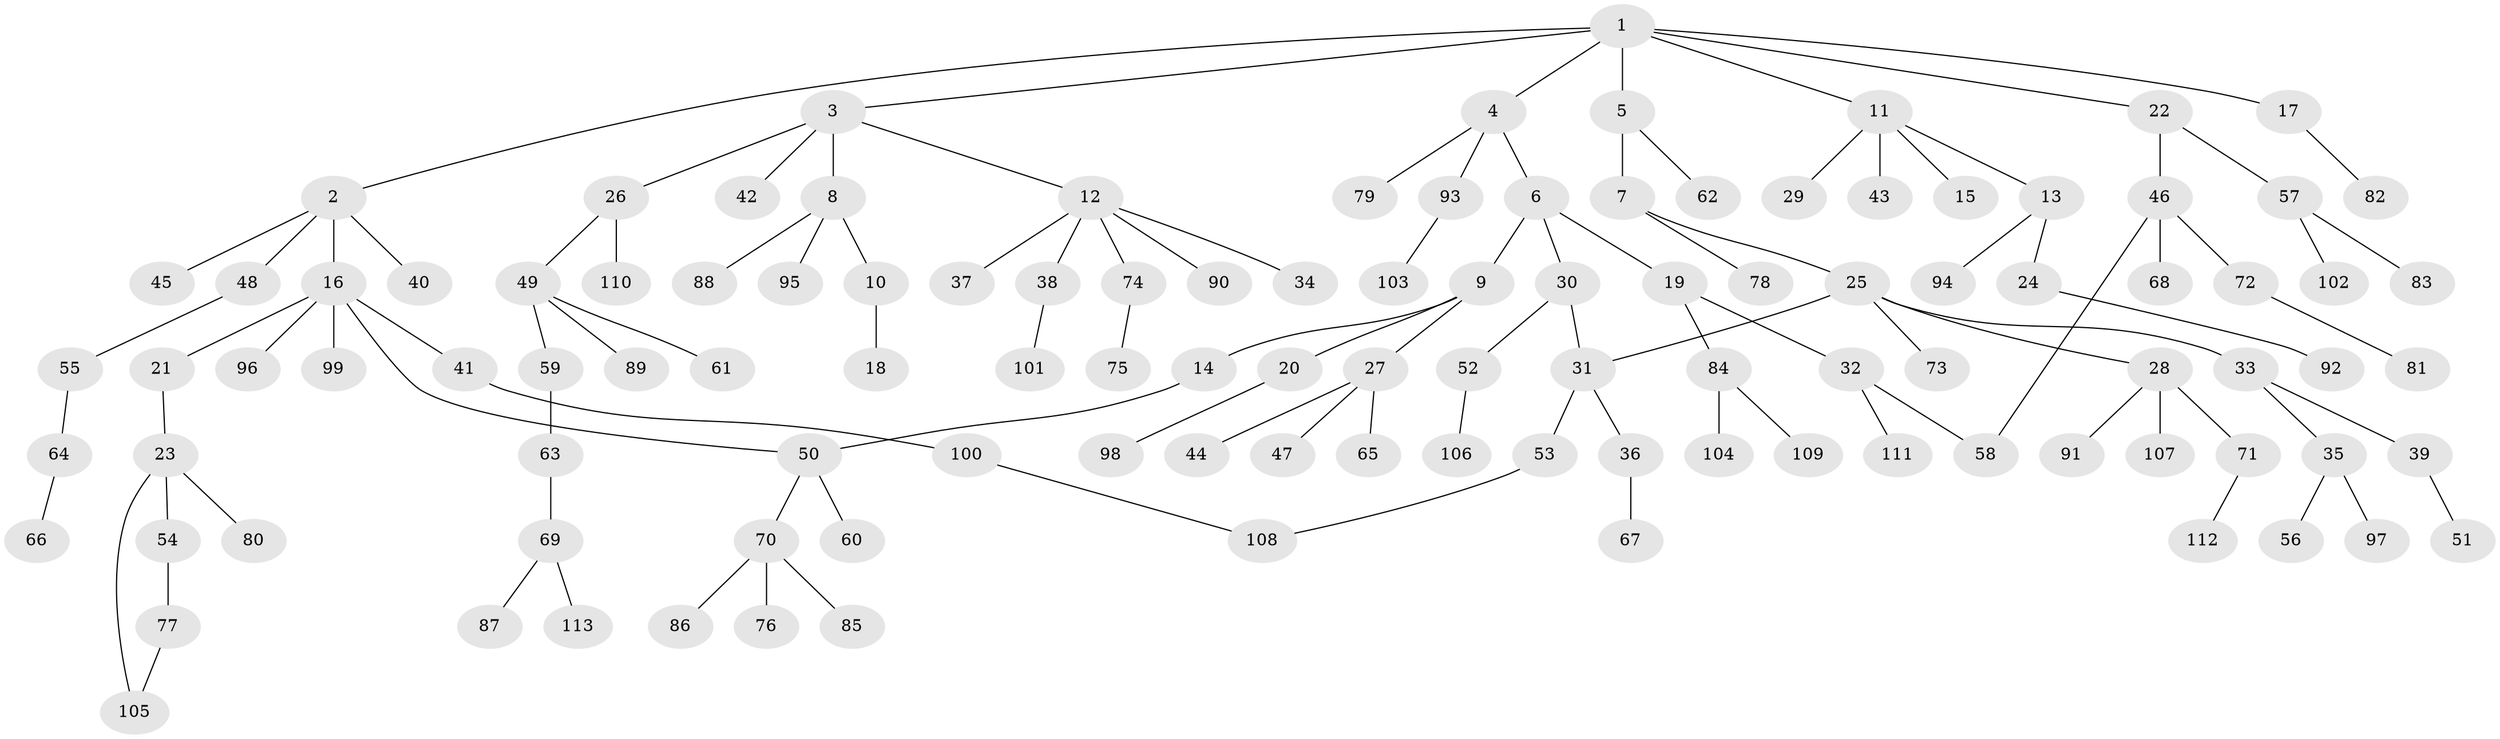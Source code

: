// coarse degree distribution, {12: 0.022222222222222223, 1: 0.7111111111111111, 6: 0.022222222222222223, 2: 0.17777777777777778, 8: 0.022222222222222223, 9: 0.022222222222222223, 7: 0.022222222222222223}
// Generated by graph-tools (version 1.1) at 2025/44/03/04/25 21:44:23]
// undirected, 113 vertices, 117 edges
graph export_dot {
graph [start="1"]
  node [color=gray90,style=filled];
  1;
  2;
  3;
  4;
  5;
  6;
  7;
  8;
  9;
  10;
  11;
  12;
  13;
  14;
  15;
  16;
  17;
  18;
  19;
  20;
  21;
  22;
  23;
  24;
  25;
  26;
  27;
  28;
  29;
  30;
  31;
  32;
  33;
  34;
  35;
  36;
  37;
  38;
  39;
  40;
  41;
  42;
  43;
  44;
  45;
  46;
  47;
  48;
  49;
  50;
  51;
  52;
  53;
  54;
  55;
  56;
  57;
  58;
  59;
  60;
  61;
  62;
  63;
  64;
  65;
  66;
  67;
  68;
  69;
  70;
  71;
  72;
  73;
  74;
  75;
  76;
  77;
  78;
  79;
  80;
  81;
  82;
  83;
  84;
  85;
  86;
  87;
  88;
  89;
  90;
  91;
  92;
  93;
  94;
  95;
  96;
  97;
  98;
  99;
  100;
  101;
  102;
  103;
  104;
  105;
  106;
  107;
  108;
  109;
  110;
  111;
  112;
  113;
  1 -- 2;
  1 -- 3;
  1 -- 4;
  1 -- 5;
  1 -- 11;
  1 -- 17;
  1 -- 22;
  2 -- 16;
  2 -- 40;
  2 -- 45;
  2 -- 48;
  3 -- 8;
  3 -- 12;
  3 -- 26;
  3 -- 42;
  4 -- 6;
  4 -- 79;
  4 -- 93;
  5 -- 7;
  5 -- 62;
  6 -- 9;
  6 -- 19;
  6 -- 30;
  7 -- 25;
  7 -- 78;
  8 -- 10;
  8 -- 88;
  8 -- 95;
  9 -- 14;
  9 -- 20;
  9 -- 27;
  10 -- 18;
  11 -- 13;
  11 -- 15;
  11 -- 29;
  11 -- 43;
  12 -- 34;
  12 -- 37;
  12 -- 38;
  12 -- 74;
  12 -- 90;
  13 -- 24;
  13 -- 94;
  14 -- 50;
  16 -- 21;
  16 -- 41;
  16 -- 50;
  16 -- 96;
  16 -- 99;
  17 -- 82;
  19 -- 32;
  19 -- 84;
  20 -- 98;
  21 -- 23;
  22 -- 46;
  22 -- 57;
  23 -- 54;
  23 -- 80;
  23 -- 105;
  24 -- 92;
  25 -- 28;
  25 -- 31;
  25 -- 33;
  25 -- 73;
  26 -- 49;
  26 -- 110;
  27 -- 44;
  27 -- 47;
  27 -- 65;
  28 -- 71;
  28 -- 91;
  28 -- 107;
  30 -- 52;
  30 -- 31;
  31 -- 36;
  31 -- 53;
  32 -- 58;
  32 -- 111;
  33 -- 35;
  33 -- 39;
  35 -- 56;
  35 -- 97;
  36 -- 67;
  38 -- 101;
  39 -- 51;
  41 -- 100;
  46 -- 68;
  46 -- 72;
  46 -- 58;
  48 -- 55;
  49 -- 59;
  49 -- 61;
  49 -- 89;
  50 -- 60;
  50 -- 70;
  52 -- 106;
  53 -- 108;
  54 -- 77;
  55 -- 64;
  57 -- 83;
  57 -- 102;
  59 -- 63;
  63 -- 69;
  64 -- 66;
  69 -- 87;
  69 -- 113;
  70 -- 76;
  70 -- 85;
  70 -- 86;
  71 -- 112;
  72 -- 81;
  74 -- 75;
  77 -- 105;
  84 -- 104;
  84 -- 109;
  93 -- 103;
  100 -- 108;
}
